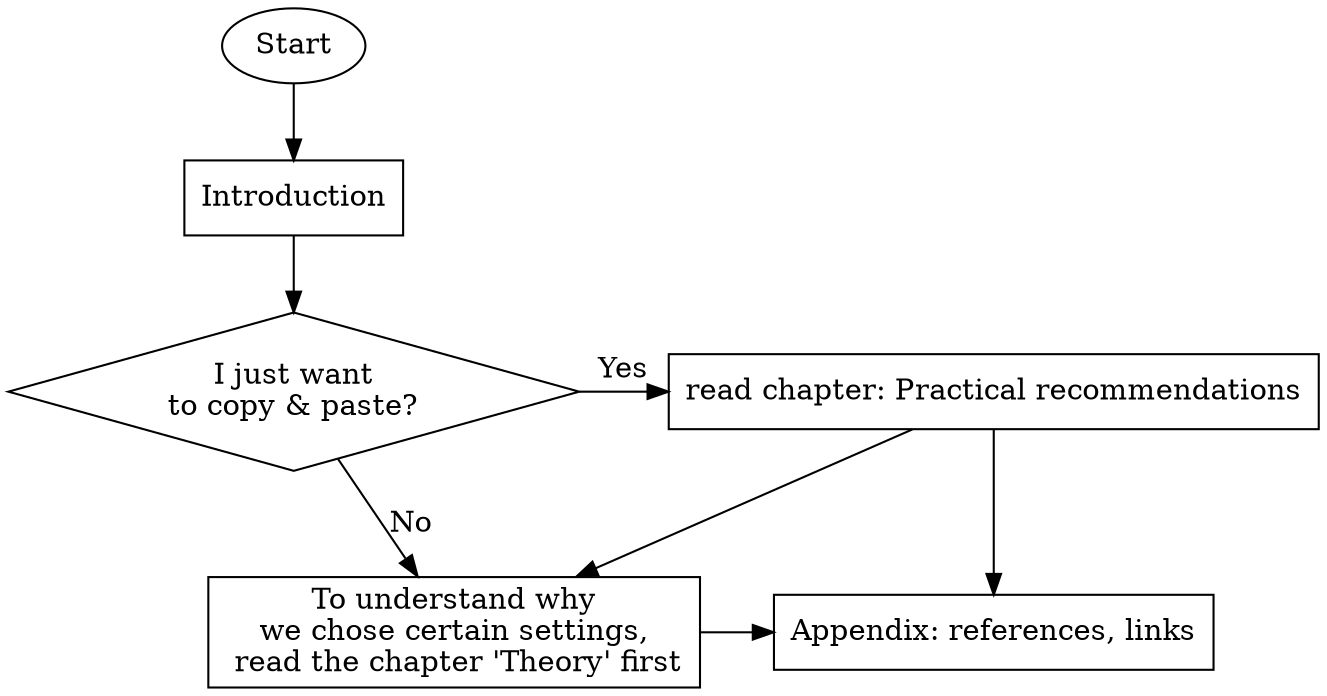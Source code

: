 digraph {
start [label="Start"];

start -> intro; 

intro [shape=box, label="Introduction"];
intro -> decision;

decision [shape=diamond, label="I just want\nto copy & paste?"];
Practical [shape=box, label="read chapter: Practical recommendations"];
Theory [shape=box, label="To understand why\nwe chose certain settings,\n read the chapter 'Theory' first"];

decision -> Practical [label="Yes"];
decision -> Theory [label="No"];
Theory -> Appendix;
Practical -> Appendix;
Practical -> Theory;

Appendix [shape=box, label="Appendix: references, links"]

{ rank=same; decision; Practical }
{ rank=same; Theory; Appendix }

}
